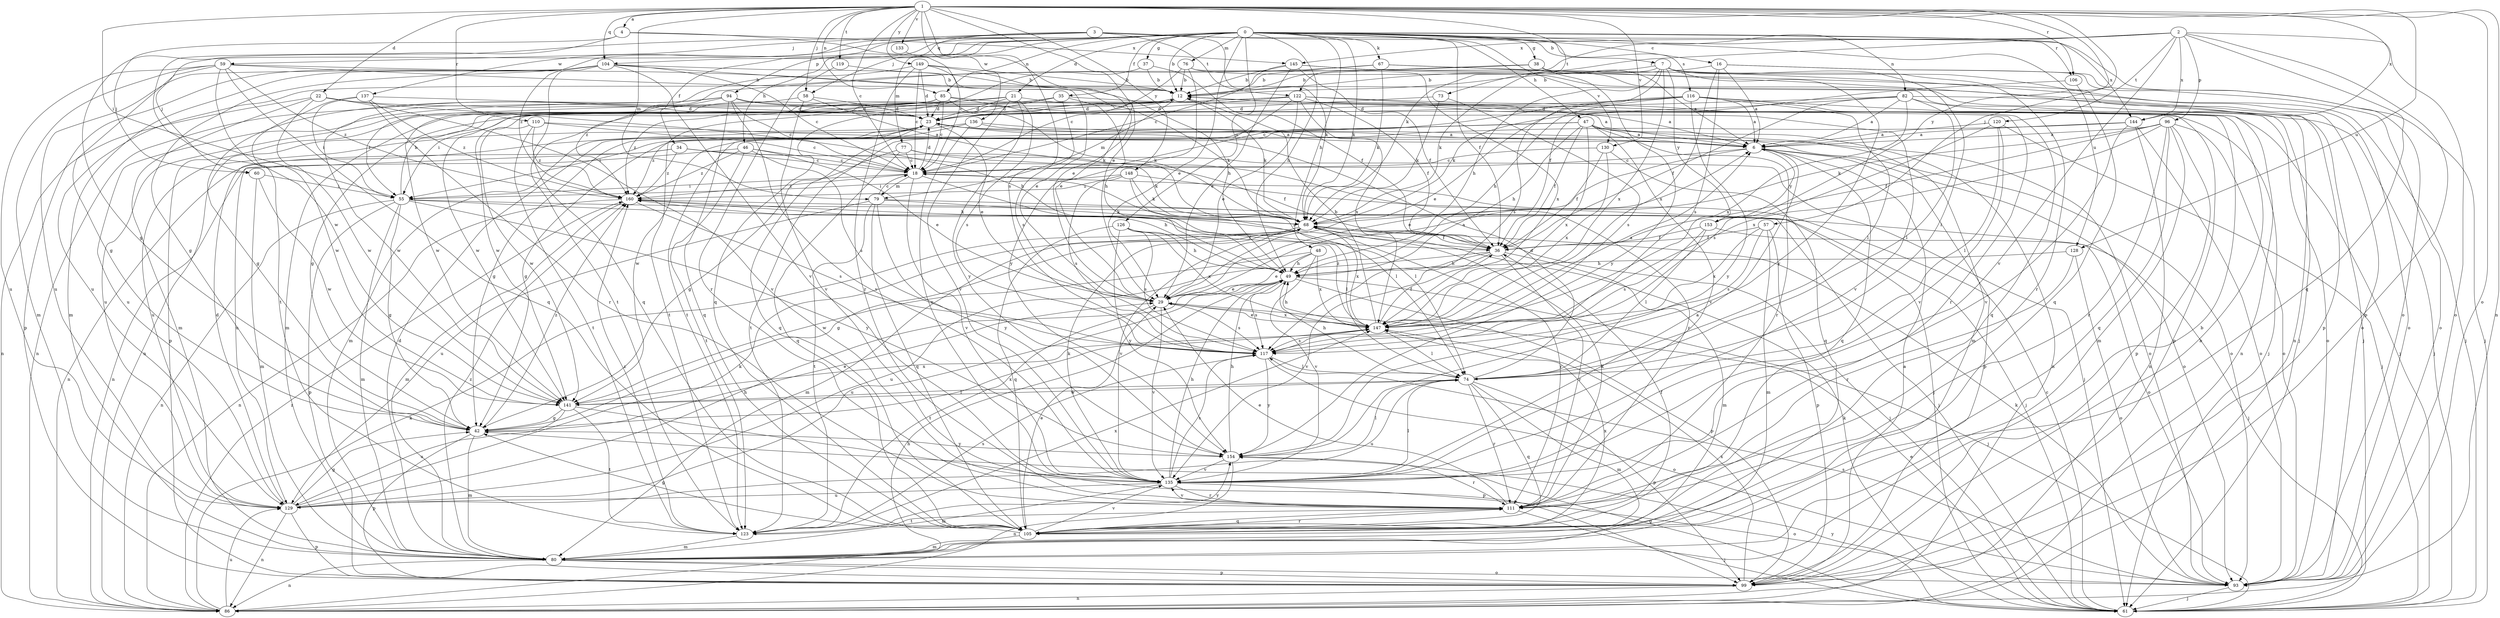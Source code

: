 strict digraph  {
0;
1;
2;
3;
4;
6;
7;
12;
16;
18;
21;
22;
23;
29;
34;
35;
36;
37;
38;
42;
46;
47;
48;
49;
55;
57;
58;
59;
60;
61;
67;
68;
73;
74;
76;
77;
79;
80;
82;
85;
86;
93;
94;
96;
99;
104;
105;
106;
110;
111;
116;
117;
119;
120;
122;
123;
126;
128;
129;
130;
133;
135;
136;
137;
141;
144;
145;
147;
148;
149;
153;
154;
160;
0 -> 7  [label=b];
0 -> 12  [label=b];
0 -> 16  [label=c];
0 -> 21  [label=d];
0 -> 29  [label=e];
0 -> 34  [label=f];
0 -> 35  [label=f];
0 -> 36  [label=f];
0 -> 37  [label=g];
0 -> 38  [label=g];
0 -> 42  [label=g];
0 -> 46  [label=h];
0 -> 47  [label=h];
0 -> 48  [label=h];
0 -> 49  [label=h];
0 -> 67  [label=k];
0 -> 68  [label=k];
0 -> 76  [label=m];
0 -> 77  [label=m];
0 -> 82  [label=n];
0 -> 85  [label=n];
0 -> 94  [label=p];
0 -> 104  [label=q];
0 -> 106  [label=r];
0 -> 116  [label=s];
0 -> 126  [label=u];
0 -> 130  [label=v];
0 -> 144  [label=x];
0 -> 160  [label=z];
1 -> 4  [label=a];
1 -> 18  [label=c];
1 -> 22  [label=d];
1 -> 29  [label=e];
1 -> 55  [label=i];
1 -> 57  [label=j];
1 -> 58  [label=j];
1 -> 68  [label=k];
1 -> 79  [label=m];
1 -> 85  [label=n];
1 -> 86  [label=n];
1 -> 93  [label=o];
1 -> 104  [label=q];
1 -> 106  [label=r];
1 -> 110  [label=r];
1 -> 117  [label=s];
1 -> 119  [label=t];
1 -> 128  [label=u];
1 -> 130  [label=v];
1 -> 133  [label=v];
1 -> 136  [label=w];
1 -> 144  [label=x];
1 -> 148  [label=y];
1 -> 149  [label=y];
1 -> 153  [label=y];
2 -> 73  [label=l];
2 -> 93  [label=o];
2 -> 96  [label=p];
2 -> 99  [label=p];
2 -> 105  [label=q];
2 -> 120  [label=t];
2 -> 122  [label=t];
2 -> 135  [label=v];
2 -> 144  [label=x];
2 -> 145  [label=x];
3 -> 58  [label=j];
3 -> 59  [label=j];
3 -> 60  [label=j];
3 -> 68  [label=k];
3 -> 93  [label=o];
3 -> 122  [label=t];
3 -> 128  [label=u];
3 -> 137  [label=w];
4 -> 29  [label=e];
4 -> 60  [label=j];
4 -> 141  [label=w];
4 -> 145  [label=x];
6 -> 18  [label=c];
6 -> 29  [label=e];
6 -> 93  [label=o];
6 -> 99  [label=p];
6 -> 105  [label=q];
6 -> 153  [label=y];
7 -> 12  [label=b];
7 -> 49  [label=h];
7 -> 68  [label=k];
7 -> 74  [label=l];
7 -> 93  [label=o];
7 -> 111  [label=r];
7 -> 117  [label=s];
7 -> 147  [label=x];
7 -> 153  [label=y];
7 -> 154  [label=y];
12 -> 23  [label=d];
12 -> 68  [label=k];
12 -> 79  [label=m];
12 -> 86  [label=n];
12 -> 111  [label=r];
12 -> 141  [label=w];
16 -> 6  [label=a];
16 -> 12  [label=b];
16 -> 61  [label=j];
16 -> 93  [label=o];
16 -> 117  [label=s];
16 -> 147  [label=x];
18 -> 23  [label=d];
18 -> 49  [label=h];
18 -> 55  [label=i];
18 -> 74  [label=l];
18 -> 79  [label=m];
18 -> 135  [label=v];
18 -> 160  [label=z];
21 -> 23  [label=d];
21 -> 68  [label=k];
21 -> 99  [label=p];
21 -> 117  [label=s];
21 -> 123  [label=t];
21 -> 129  [label=u];
21 -> 135  [label=v];
21 -> 154  [label=y];
22 -> 23  [label=d];
22 -> 49  [label=h];
22 -> 80  [label=m];
22 -> 86  [label=n];
22 -> 135  [label=v];
22 -> 141  [label=w];
23 -> 6  [label=a];
23 -> 29  [label=e];
23 -> 80  [label=m];
23 -> 93  [label=o];
23 -> 105  [label=q];
23 -> 129  [label=u];
29 -> 6  [label=a];
29 -> 117  [label=s];
29 -> 123  [label=t];
29 -> 135  [label=v];
29 -> 147  [label=x];
34 -> 18  [label=c];
34 -> 68  [label=k];
34 -> 86  [label=n];
34 -> 111  [label=r];
34 -> 129  [label=u];
34 -> 160  [label=z];
35 -> 6  [label=a];
35 -> 23  [label=d];
35 -> 42  [label=g];
35 -> 49  [label=h];
35 -> 80  [label=m];
35 -> 117  [label=s];
36 -> 49  [label=h];
36 -> 80  [label=m];
36 -> 111  [label=r];
36 -> 129  [label=u];
36 -> 135  [label=v];
36 -> 160  [label=z];
37 -> 12  [label=b];
37 -> 36  [label=f];
37 -> 105  [label=q];
38 -> 6  [label=a];
38 -> 12  [label=b];
38 -> 129  [label=u];
38 -> 154  [label=y];
42 -> 29  [label=e];
42 -> 80  [label=m];
42 -> 99  [label=p];
42 -> 147  [label=x];
42 -> 154  [label=y];
42 -> 160  [label=z];
46 -> 18  [label=c];
46 -> 29  [label=e];
46 -> 86  [label=n];
46 -> 117  [label=s];
46 -> 123  [label=t];
46 -> 160  [label=z];
47 -> 6  [label=a];
47 -> 36  [label=f];
47 -> 49  [label=h];
47 -> 55  [label=i];
47 -> 80  [label=m];
47 -> 86  [label=n];
47 -> 111  [label=r];
47 -> 123  [label=t];
47 -> 135  [label=v];
47 -> 141  [label=w];
47 -> 147  [label=x];
48 -> 29  [label=e];
48 -> 49  [label=h];
48 -> 135  [label=v];
48 -> 141  [label=w];
48 -> 147  [label=x];
49 -> 29  [label=e];
49 -> 61  [label=j];
49 -> 99  [label=p];
49 -> 117  [label=s];
49 -> 129  [label=u];
55 -> 12  [label=b];
55 -> 42  [label=g];
55 -> 61  [label=j];
55 -> 74  [label=l];
55 -> 80  [label=m];
55 -> 86  [label=n];
55 -> 99  [label=p];
55 -> 154  [label=y];
57 -> 36  [label=f];
57 -> 80  [label=m];
57 -> 99  [label=p];
57 -> 117  [label=s];
57 -> 147  [label=x];
58 -> 23  [label=d];
58 -> 68  [label=k];
58 -> 86  [label=n];
58 -> 135  [label=v];
59 -> 12  [label=b];
59 -> 42  [label=g];
59 -> 61  [label=j];
59 -> 80  [label=m];
59 -> 105  [label=q];
59 -> 123  [label=t];
59 -> 129  [label=u];
59 -> 160  [label=z];
60 -> 55  [label=i];
60 -> 80  [label=m];
60 -> 141  [label=w];
61 -> 18  [label=c];
61 -> 29  [label=e];
61 -> 42  [label=g];
61 -> 68  [label=k];
61 -> 154  [label=y];
67 -> 12  [label=b];
67 -> 61  [label=j];
67 -> 68  [label=k];
67 -> 99  [label=p];
67 -> 123  [label=t];
68 -> 36  [label=f];
68 -> 42  [label=g];
68 -> 61  [label=j];
68 -> 80  [label=m];
68 -> 111  [label=r];
68 -> 135  [label=v];
68 -> 147  [label=x];
73 -> 23  [label=d];
73 -> 68  [label=k];
73 -> 117  [label=s];
74 -> 23  [label=d];
74 -> 49  [label=h];
74 -> 80  [label=m];
74 -> 99  [label=p];
74 -> 105  [label=q];
74 -> 111  [label=r];
74 -> 129  [label=u];
74 -> 141  [label=w];
76 -> 12  [label=b];
76 -> 18  [label=c];
76 -> 86  [label=n];
76 -> 147  [label=x];
76 -> 154  [label=y];
77 -> 18  [label=c];
77 -> 36  [label=f];
77 -> 42  [label=g];
77 -> 61  [label=j];
77 -> 105  [label=q];
79 -> 18  [label=c];
79 -> 61  [label=j];
79 -> 68  [label=k];
79 -> 105  [label=q];
79 -> 123  [label=t];
79 -> 129  [label=u];
79 -> 154  [label=y];
80 -> 12  [label=b];
80 -> 23  [label=d];
80 -> 86  [label=n];
80 -> 93  [label=o];
80 -> 99  [label=p];
80 -> 160  [label=z];
82 -> 6  [label=a];
82 -> 23  [label=d];
82 -> 36  [label=f];
82 -> 61  [label=j];
82 -> 68  [label=k];
82 -> 74  [label=l];
82 -> 93  [label=o];
82 -> 147  [label=x];
85 -> 18  [label=c];
85 -> 23  [label=d];
85 -> 68  [label=k];
85 -> 99  [label=p];
85 -> 129  [label=u];
85 -> 135  [label=v];
85 -> 141  [label=w];
85 -> 160  [label=z];
86 -> 49  [label=h];
86 -> 68  [label=k];
86 -> 129  [label=u];
86 -> 160  [label=z];
93 -> 61  [label=j];
93 -> 68  [label=k];
93 -> 117  [label=s];
94 -> 18  [label=c];
94 -> 23  [label=d];
94 -> 42  [label=g];
94 -> 55  [label=i];
94 -> 61  [label=j];
94 -> 105  [label=q];
94 -> 135  [label=v];
94 -> 141  [label=w];
96 -> 6  [label=a];
96 -> 36  [label=f];
96 -> 68  [label=k];
96 -> 80  [label=m];
96 -> 93  [label=o];
96 -> 99  [label=p];
96 -> 105  [label=q];
96 -> 111  [label=r];
96 -> 147  [label=x];
99 -> 6  [label=a];
99 -> 12  [label=b];
99 -> 86  [label=n];
99 -> 147  [label=x];
104 -> 12  [label=b];
104 -> 18  [label=c];
104 -> 29  [label=e];
104 -> 42  [label=g];
104 -> 80  [label=m];
104 -> 99  [label=p];
104 -> 105  [label=q];
104 -> 129  [label=u];
104 -> 135  [label=v];
105 -> 29  [label=e];
105 -> 36  [label=f];
105 -> 42  [label=g];
105 -> 80  [label=m];
105 -> 111  [label=r];
105 -> 135  [label=v];
105 -> 147  [label=x];
106 -> 36  [label=f];
106 -> 105  [label=q];
110 -> 6  [label=a];
110 -> 18  [label=c];
110 -> 123  [label=t];
110 -> 141  [label=w];
110 -> 160  [label=z];
111 -> 29  [label=e];
111 -> 61  [label=j];
111 -> 68  [label=k];
111 -> 105  [label=q];
111 -> 123  [label=t];
111 -> 135  [label=v];
116 -> 6  [label=a];
116 -> 18  [label=c];
116 -> 23  [label=d];
116 -> 29  [label=e];
116 -> 49  [label=h];
116 -> 74  [label=l];
116 -> 86  [label=n];
116 -> 105  [label=q];
116 -> 154  [label=y];
117 -> 74  [label=l];
117 -> 93  [label=o];
117 -> 154  [label=y];
119 -> 12  [label=b];
119 -> 111  [label=r];
120 -> 6  [label=a];
120 -> 61  [label=j];
120 -> 74  [label=l];
120 -> 117  [label=s];
120 -> 135  [label=v];
122 -> 6  [label=a];
122 -> 23  [label=d];
122 -> 29  [label=e];
122 -> 36  [label=f];
122 -> 55  [label=i];
122 -> 61  [label=j];
122 -> 123  [label=t];
122 -> 141  [label=w];
122 -> 147  [label=x];
123 -> 80  [label=m];
123 -> 117  [label=s];
123 -> 147  [label=x];
123 -> 154  [label=y];
123 -> 160  [label=z];
126 -> 36  [label=f];
126 -> 49  [label=h];
126 -> 105  [label=q];
126 -> 117  [label=s];
126 -> 147  [label=x];
126 -> 154  [label=y];
128 -> 49  [label=h];
128 -> 93  [label=o];
128 -> 111  [label=r];
129 -> 23  [label=d];
129 -> 42  [label=g];
129 -> 49  [label=h];
129 -> 68  [label=k];
129 -> 86  [label=n];
129 -> 99  [label=p];
130 -> 18  [label=c];
130 -> 36  [label=f];
130 -> 105  [label=q];
130 -> 147  [label=x];
133 -> 18  [label=c];
135 -> 6  [label=a];
135 -> 49  [label=h];
135 -> 68  [label=k];
135 -> 74  [label=l];
135 -> 80  [label=m];
135 -> 93  [label=o];
135 -> 111  [label=r];
135 -> 117  [label=s];
135 -> 129  [label=u];
136 -> 6  [label=a];
136 -> 42  [label=g];
136 -> 93  [label=o];
136 -> 135  [label=v];
136 -> 160  [label=z];
137 -> 23  [label=d];
137 -> 55  [label=i];
137 -> 111  [label=r];
137 -> 141  [label=w];
137 -> 160  [label=z];
141 -> 42  [label=g];
141 -> 74  [label=l];
141 -> 99  [label=p];
141 -> 123  [label=t];
141 -> 129  [label=u];
141 -> 147  [label=x];
144 -> 6  [label=a];
144 -> 42  [label=g];
144 -> 86  [label=n];
144 -> 93  [label=o];
144 -> 135  [label=v];
145 -> 12  [label=b];
145 -> 18  [label=c];
145 -> 29  [label=e];
145 -> 36  [label=f];
145 -> 61  [label=j];
145 -> 93  [label=o];
147 -> 6  [label=a];
147 -> 12  [label=b];
147 -> 29  [label=e];
147 -> 36  [label=f];
147 -> 49  [label=h];
147 -> 74  [label=l];
147 -> 117  [label=s];
147 -> 160  [label=z];
148 -> 55  [label=i];
148 -> 61  [label=j];
148 -> 68  [label=k];
148 -> 74  [label=l];
148 -> 117  [label=s];
148 -> 160  [label=z];
149 -> 12  [label=b];
149 -> 18  [label=c];
149 -> 23  [label=d];
149 -> 29  [label=e];
149 -> 49  [label=h];
149 -> 111  [label=r];
149 -> 160  [label=z];
153 -> 36  [label=f];
153 -> 61  [label=j];
153 -> 74  [label=l];
153 -> 117  [label=s];
154 -> 49  [label=h];
154 -> 74  [label=l];
154 -> 86  [label=n];
154 -> 111  [label=r];
154 -> 135  [label=v];
160 -> 68  [label=k];
160 -> 80  [label=m];
160 -> 86  [label=n];
160 -> 93  [label=o];
160 -> 117  [label=s];
}

